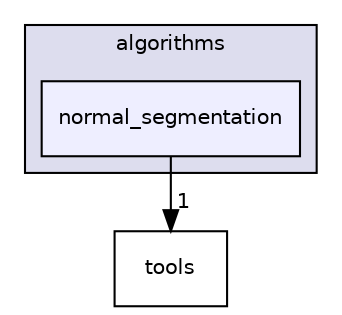 digraph "C:/Users/vladm/Documents/virtual_box_shared_folders/ubuntu14.04_lts/3d_obj_segm/src/algorithms/normal_segmentation" {
  compound=true
  node [ fontsize="10", fontname="Helvetica"];
  edge [ labelfontsize="10", labelfontname="Helvetica"];
  subgraph clusterdir_f92382008a82ef68a652e56674f32135 {
    graph [ bgcolor="#ddddee", pencolor="black", label="algorithms" fontname="Helvetica", fontsize="10", URL="dir_f92382008a82ef68a652e56674f32135.html"]
  dir_82df1d3ece70e68ffff645682a8464c6 [shape=box, label="normal_segmentation", style="filled", fillcolor="#eeeeff", pencolor="black", URL="dir_82df1d3ece70e68ffff645682a8464c6.html"];
  }
  dir_745ec8e30f4d681fe0ab49393c003a2b [shape=box label="tools" URL="dir_745ec8e30f4d681fe0ab49393c003a2b.html"];
  dir_82df1d3ece70e68ffff645682a8464c6->dir_745ec8e30f4d681fe0ab49393c003a2b [headlabel="1", labeldistance=1.5 headhref="dir_000010_000011.html"];
}

